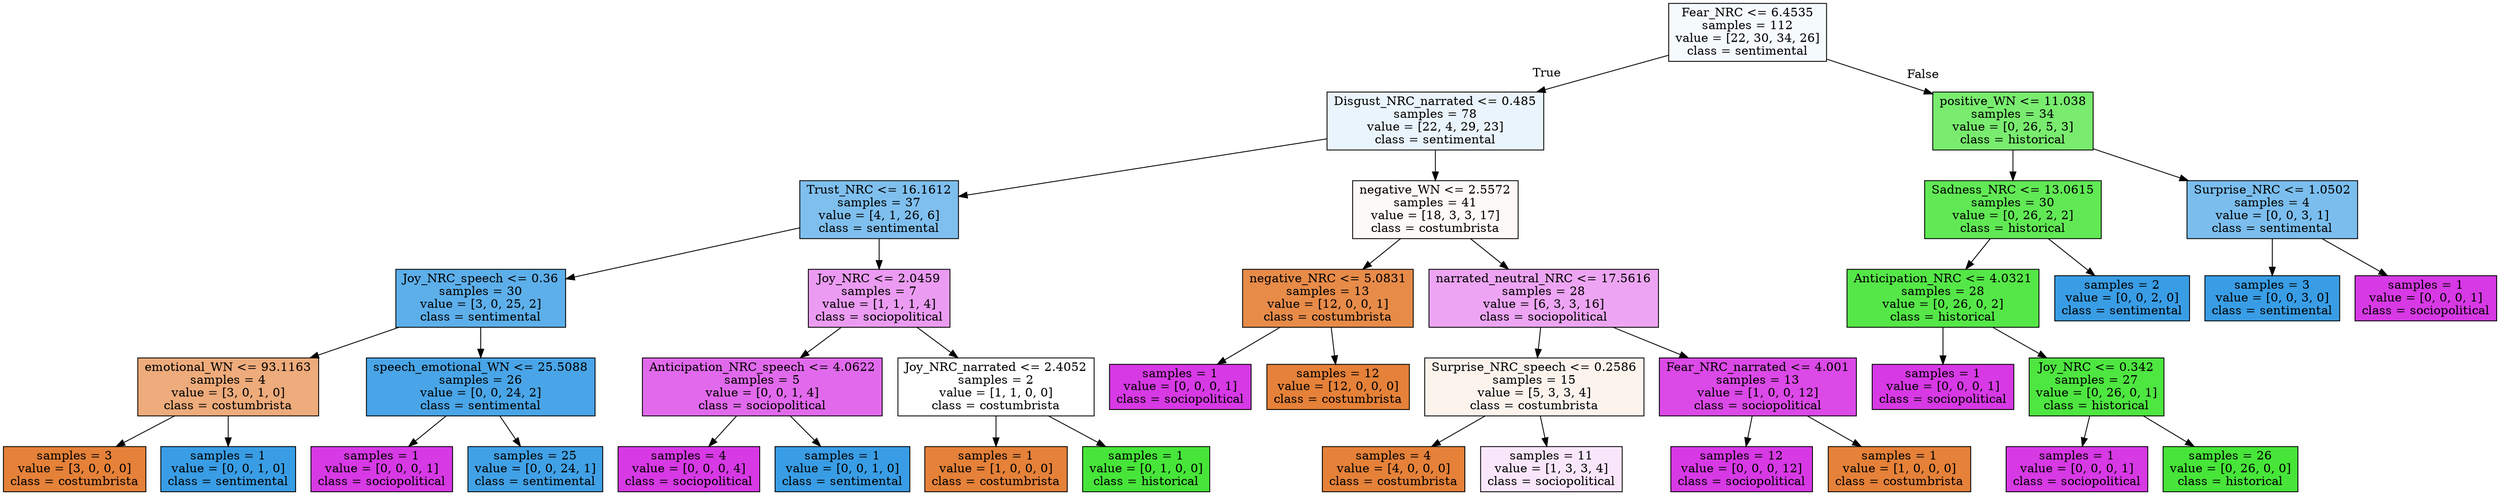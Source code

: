 digraph Tree {
node [shape=box, style="filled", color="black"] ;
0 [label="Fear_NRC <= 6.4535\nsamples = 112\nvalue = [22, 30, 34, 26]\nclass = sentimental", fillcolor="#399de50c"] ;
1 [label="Disgust_NRC_narrated <= 0.485\nsamples = 78\nvalue = [22, 4, 29, 23]\nclass = sentimental", fillcolor="#399de51c"] ;
0 -> 1 [labeldistance=2.5, labelangle=45, headlabel="True"] ;
2 [label="Trust_NRC <= 16.1612\nsamples = 37\nvalue = [4, 1, 26, 6]\nclass = sentimental", fillcolor="#399de5a5"] ;
1 -> 2 ;
3 [label="Joy_NRC_speech <= 0.36\nsamples = 30\nvalue = [3, 0, 25, 2]\nclass = sentimental", fillcolor="#399de5d0"] ;
2 -> 3 ;
4 [label="emotional_WN <= 93.1163\nsamples = 4\nvalue = [3, 0, 1, 0]\nclass = costumbrista", fillcolor="#e58139aa"] ;
3 -> 4 ;
5 [label="samples = 3\nvalue = [3, 0, 0, 0]\nclass = costumbrista", fillcolor="#e58139ff"] ;
4 -> 5 ;
6 [label="samples = 1\nvalue = [0, 0, 1, 0]\nclass = sentimental", fillcolor="#399de5ff"] ;
4 -> 6 ;
7 [label="speech_emotional_WN <= 25.5088\nsamples = 26\nvalue = [0, 0, 24, 2]\nclass = sentimental", fillcolor="#399de5ea"] ;
3 -> 7 ;
8 [label="samples = 1\nvalue = [0, 0, 0, 1]\nclass = sociopolitical", fillcolor="#d739e5ff"] ;
7 -> 8 ;
9 [label="samples = 25\nvalue = [0, 0, 24, 1]\nclass = sentimental", fillcolor="#399de5f4"] ;
7 -> 9 ;
10 [label="Joy_NRC <= 2.0459\nsamples = 7\nvalue = [1, 1, 1, 4]\nclass = sociopolitical", fillcolor="#d739e57f"] ;
2 -> 10 ;
11 [label="Anticipation_NRC_speech <= 4.0622\nsamples = 5\nvalue = [0, 0, 1, 4]\nclass = sociopolitical", fillcolor="#d739e5bf"] ;
10 -> 11 ;
12 [label="samples = 4\nvalue = [0, 0, 0, 4]\nclass = sociopolitical", fillcolor="#d739e5ff"] ;
11 -> 12 ;
13 [label="samples = 1\nvalue = [0, 0, 1, 0]\nclass = sentimental", fillcolor="#399de5ff"] ;
11 -> 13 ;
14 [label="Joy_NRC_narrated <= 2.4052\nsamples = 2\nvalue = [1, 1, 0, 0]\nclass = costumbrista", fillcolor="#e5813900"] ;
10 -> 14 ;
15 [label="samples = 1\nvalue = [1, 0, 0, 0]\nclass = costumbrista", fillcolor="#e58139ff"] ;
14 -> 15 ;
16 [label="samples = 1\nvalue = [0, 1, 0, 0]\nclass = historical", fillcolor="#47e539ff"] ;
14 -> 16 ;
17 [label="negative_WN <= 2.5572\nsamples = 41\nvalue = [18, 3, 3, 17]\nclass = costumbrista", fillcolor="#e581390b"] ;
1 -> 17 ;
18 [label="negative_NRC <= 5.0831\nsamples = 13\nvalue = [12, 0, 0, 1]\nclass = costumbrista", fillcolor="#e58139ea"] ;
17 -> 18 ;
19 [label="samples = 1\nvalue = [0, 0, 0, 1]\nclass = sociopolitical", fillcolor="#d739e5ff"] ;
18 -> 19 ;
20 [label="samples = 12\nvalue = [12, 0, 0, 0]\nclass = costumbrista", fillcolor="#e58139ff"] ;
18 -> 20 ;
21 [label="narrated_neutral_NRC <= 17.5616\nsamples = 28\nvalue = [6, 3, 3, 16]\nclass = sociopolitical", fillcolor="#d739e574"] ;
17 -> 21 ;
22 [label="Surprise_NRC_speech <= 0.2586\nsamples = 15\nvalue = [5, 3, 3, 4]\nclass = costumbrista", fillcolor="#e5813917"] ;
21 -> 22 ;
23 [label="samples = 4\nvalue = [4, 0, 0, 0]\nclass = costumbrista", fillcolor="#e58139ff"] ;
22 -> 23 ;
24 [label="samples = 11\nvalue = [1, 3, 3, 4]\nclass = sociopolitical", fillcolor="#d739e520"] ;
22 -> 24 ;
25 [label="Fear_NRC_narrated <= 4.001\nsamples = 13\nvalue = [1, 0, 0, 12]\nclass = sociopolitical", fillcolor="#d739e5ea"] ;
21 -> 25 ;
26 [label="samples = 12\nvalue = [0, 0, 0, 12]\nclass = sociopolitical", fillcolor="#d739e5ff"] ;
25 -> 26 ;
27 [label="samples = 1\nvalue = [1, 0, 0, 0]\nclass = costumbrista", fillcolor="#e58139ff"] ;
25 -> 27 ;
28 [label="positive_WN <= 11.038\nsamples = 34\nvalue = [0, 26, 5, 3]\nclass = historical", fillcolor="#47e539b9"] ;
0 -> 28 [labeldistance=2.5, labelangle=-45, headlabel="False"] ;
29 [label="Sadness_NRC <= 13.0615\nsamples = 30\nvalue = [0, 26, 2, 2]\nclass = historical", fillcolor="#47e539db"] ;
28 -> 29 ;
30 [label="Anticipation_NRC <= 4.0321\nsamples = 28\nvalue = [0, 26, 0, 2]\nclass = historical", fillcolor="#47e539eb"] ;
29 -> 30 ;
31 [label="samples = 1\nvalue = [0, 0, 0, 1]\nclass = sociopolitical", fillcolor="#d739e5ff"] ;
30 -> 31 ;
32 [label="Joy_NRC <= 0.342\nsamples = 27\nvalue = [0, 26, 0, 1]\nclass = historical", fillcolor="#47e539f5"] ;
30 -> 32 ;
33 [label="samples = 1\nvalue = [0, 0, 0, 1]\nclass = sociopolitical", fillcolor="#d739e5ff"] ;
32 -> 33 ;
34 [label="samples = 26\nvalue = [0, 26, 0, 0]\nclass = historical", fillcolor="#47e539ff"] ;
32 -> 34 ;
35 [label="samples = 2\nvalue = [0, 0, 2, 0]\nclass = sentimental", fillcolor="#399de5ff"] ;
29 -> 35 ;
36 [label="Surprise_NRC <= 1.0502\nsamples = 4\nvalue = [0, 0, 3, 1]\nclass = sentimental", fillcolor="#399de5aa"] ;
28 -> 36 ;
37 [label="samples = 3\nvalue = [0, 0, 3, 0]\nclass = sentimental", fillcolor="#399de5ff"] ;
36 -> 37 ;
38 [label="samples = 1\nvalue = [0, 0, 0, 1]\nclass = sociopolitical", fillcolor="#d739e5ff"] ;
36 -> 38 ;
}